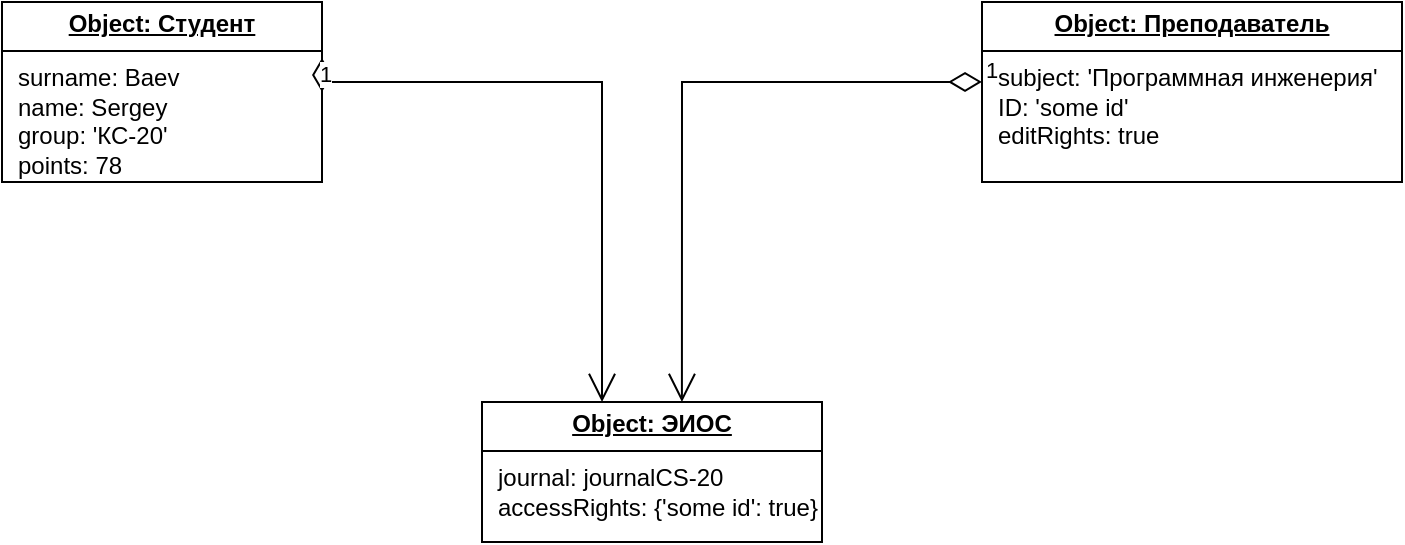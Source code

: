 <mxfile version="24.7.17">
  <diagram name="Страница — 1" id="aO0IRnuSM3_pcEoDR00Z">
    <mxGraphModel dx="819" dy="482" grid="1" gridSize="10" guides="1" tooltips="1" connect="1" arrows="1" fold="1" page="1" pageScale="1" pageWidth="1169" pageHeight="1654" math="0" shadow="0">
      <root>
        <mxCell id="0" />
        <mxCell id="1" parent="0" />
        <mxCell id="Y5RdStm_GxWjtjZBs-1p-1" value="&lt;p style=&quot;margin:0px;margin-top:4px;text-align:center;text-decoration:underline;&quot;&gt;&lt;b&gt;Object: Студент&lt;/b&gt;&lt;/p&gt;&lt;hr size=&quot;1&quot; style=&quot;border-style:solid;&quot;&gt;&lt;p style=&quot;margin:0px;margin-left:8px;&quot;&gt;surname: Baev&lt;br&gt;&lt;/p&gt;&lt;p style=&quot;margin:0px;margin-left:8px;&quot;&gt;name: Sergey&lt;/p&gt;&lt;p style=&quot;margin:0px;margin-left:8px;&quot;&gt;group: &#39;КС-20&#39;&lt;/p&gt;&lt;p style=&quot;margin:0px;margin-left:8px;&quot;&gt;points: 78&lt;br&gt;&lt;br&gt;&lt;/p&gt;" style="verticalAlign=top;align=left;overflow=fill;html=1;whiteSpace=wrap;" vertex="1" parent="1">
          <mxGeometry x="200" y="120" width="160" height="90" as="geometry" />
        </mxCell>
        <mxCell id="Y5RdStm_GxWjtjZBs-1p-2" value="&lt;p style=&quot;margin:0px;margin-top:4px;text-align:center;text-decoration:underline;&quot;&gt;&lt;b&gt;Object: ЭИОС&lt;/b&gt;&lt;/p&gt;&lt;hr size=&quot;1&quot; style=&quot;border-style:solid;&quot;&gt;&lt;p style=&quot;margin:0px;margin-left:8px;&quot;&gt;journal: journalCS-20&lt;/p&gt;&lt;p style=&quot;margin:0px;margin-left:8px;&quot;&gt;accessRights: {&#39;some id&#39;: true}&lt;/p&gt;" style="verticalAlign=top;align=left;overflow=fill;html=1;whiteSpace=wrap;" vertex="1" parent="1">
          <mxGeometry x="440" y="320" width="170" height="70" as="geometry" />
        </mxCell>
        <mxCell id="Y5RdStm_GxWjtjZBs-1p-3" value="&lt;p style=&quot;margin:0px;margin-top:4px;text-align:center;text-decoration:underline;&quot;&gt;&lt;b&gt;Object: Преподаватель&lt;/b&gt;&lt;/p&gt;&lt;hr size=&quot;1&quot; style=&quot;border-style:solid;&quot;&gt;&lt;p style=&quot;margin:0px;margin-left:8px;&quot;&gt;subject: &#39;Программная инженерия&#39;&lt;/p&gt;&lt;p style=&quot;margin:0px;margin-left:8px;&quot;&gt;ID: &#39;some id&#39;&lt;/p&gt;&lt;p style=&quot;margin:0px;margin-left:8px;&quot;&gt;editRights: true&lt;/p&gt;" style="verticalAlign=top;align=left;overflow=fill;html=1;whiteSpace=wrap;" vertex="1" parent="1">
          <mxGeometry x="690" y="120" width="210" height="90" as="geometry" />
        </mxCell>
        <mxCell id="Y5RdStm_GxWjtjZBs-1p-5" value="1" style="endArrow=open;html=1;endSize=12;startArrow=diamondThin;startSize=14;startFill=0;edgeStyle=orthogonalEdgeStyle;align=left;verticalAlign=bottom;rounded=0;exitX=1;exitY=0.5;exitDx=0;exitDy=0;entryX=0.353;entryY=0;entryDx=0;entryDy=0;entryPerimeter=0;" edge="1" parent="1" source="Y5RdStm_GxWjtjZBs-1p-1" target="Y5RdStm_GxWjtjZBs-1p-2">
          <mxGeometry x="-1" y="3" relative="1" as="geometry">
            <mxPoint x="380" y="170" as="sourcePoint" />
            <mxPoint x="550" y="165" as="targetPoint" />
            <Array as="points">
              <mxPoint x="360" y="160" />
              <mxPoint x="500" y="160" />
            </Array>
          </mxGeometry>
        </mxCell>
        <mxCell id="Y5RdStm_GxWjtjZBs-1p-8" value="1" style="endArrow=open;html=1;endSize=12;startArrow=diamondThin;startSize=14;startFill=0;edgeStyle=orthogonalEdgeStyle;align=left;verticalAlign=bottom;rounded=0;exitX=0;exitY=0.444;exitDx=0;exitDy=0;exitPerimeter=0;entryX=0.588;entryY=0;entryDx=0;entryDy=0;entryPerimeter=0;" edge="1" parent="1" source="Y5RdStm_GxWjtjZBs-1p-3" target="Y5RdStm_GxWjtjZBs-1p-2">
          <mxGeometry x="-1" y="3" relative="1" as="geometry">
            <mxPoint x="470" y="130" as="sourcePoint" />
            <mxPoint x="540" y="310" as="targetPoint" />
          </mxGeometry>
        </mxCell>
      </root>
    </mxGraphModel>
  </diagram>
</mxfile>
